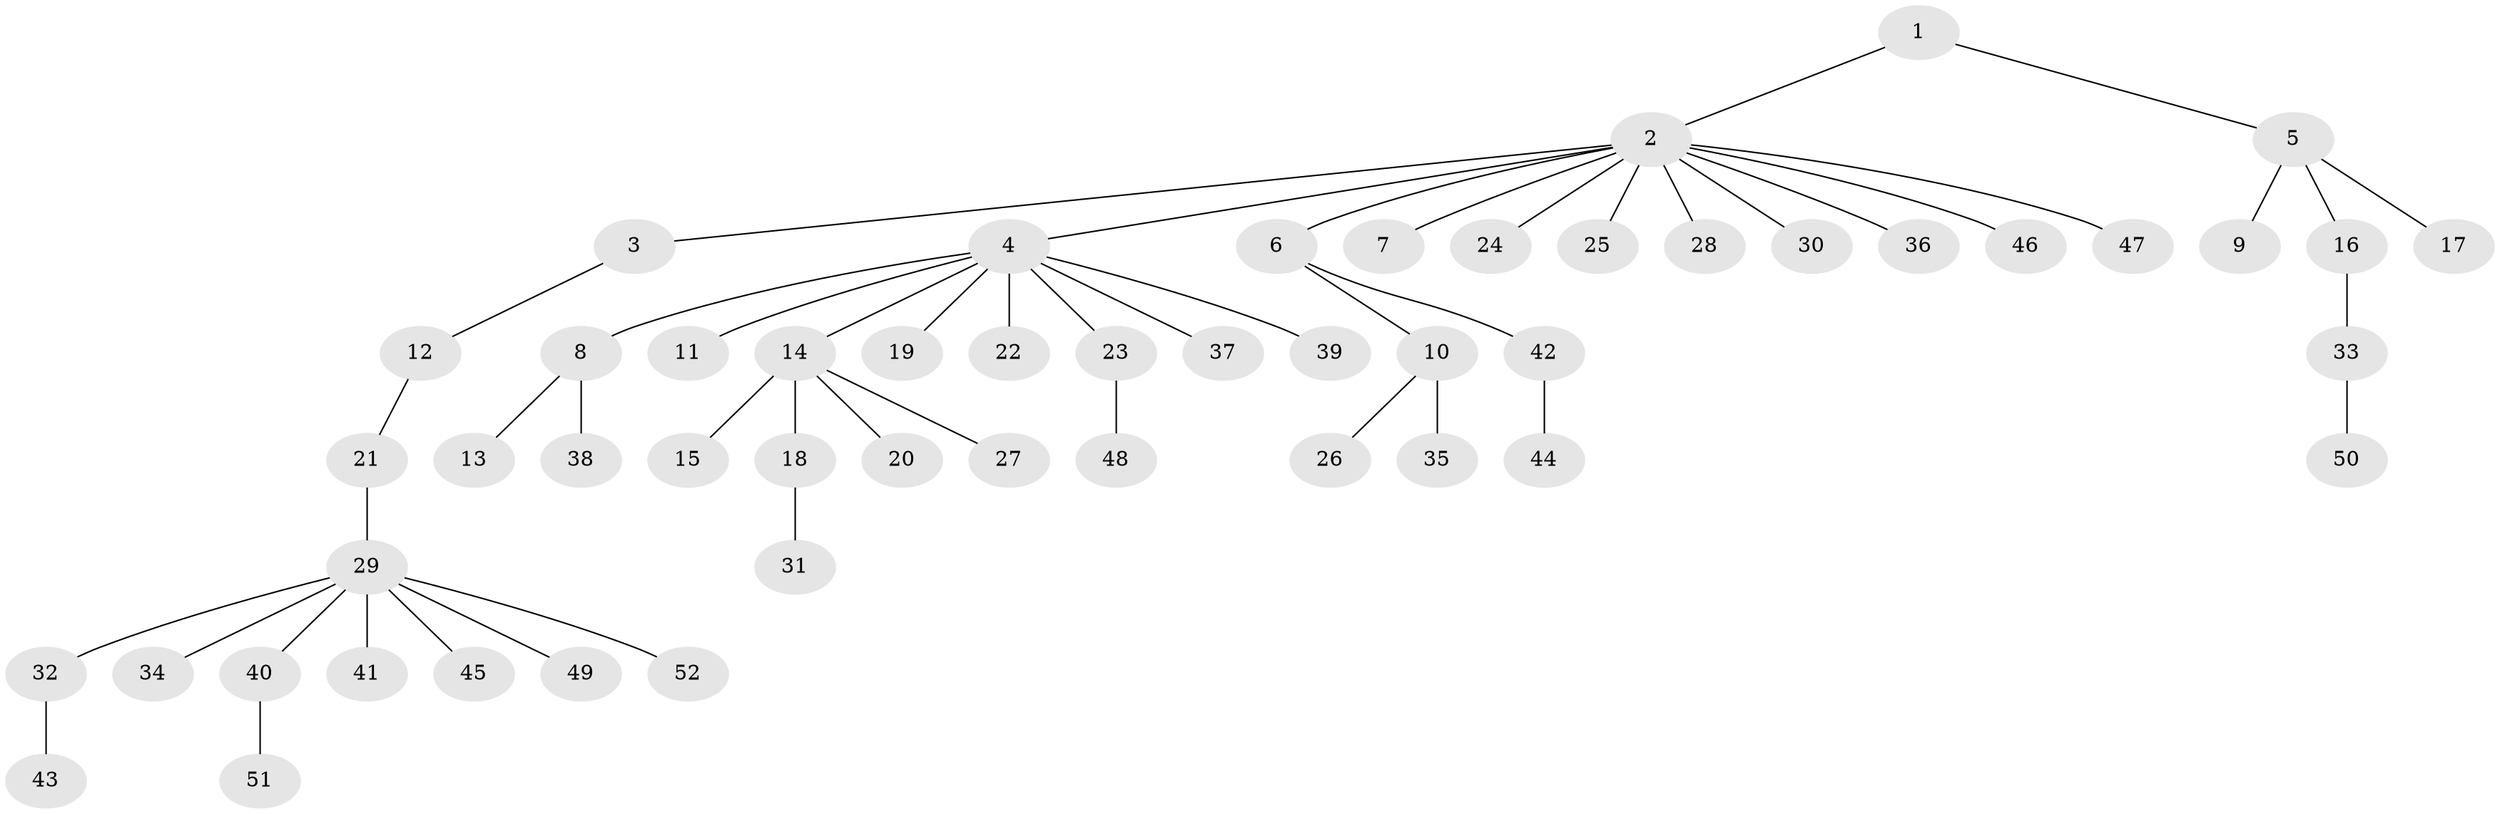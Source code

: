 // coarse degree distribution, {2: 0.13157894736842105, 11: 0.02631578947368421, 8: 0.02631578947368421, 4: 0.05263157894736842, 3: 0.02631578947368421, 1: 0.7105263157894737, 7: 0.02631578947368421}
// Generated by graph-tools (version 1.1) at 2025/23/03/03/25 07:23:49]
// undirected, 52 vertices, 51 edges
graph export_dot {
graph [start="1"]
  node [color=gray90,style=filled];
  1;
  2;
  3;
  4;
  5;
  6;
  7;
  8;
  9;
  10;
  11;
  12;
  13;
  14;
  15;
  16;
  17;
  18;
  19;
  20;
  21;
  22;
  23;
  24;
  25;
  26;
  27;
  28;
  29;
  30;
  31;
  32;
  33;
  34;
  35;
  36;
  37;
  38;
  39;
  40;
  41;
  42;
  43;
  44;
  45;
  46;
  47;
  48;
  49;
  50;
  51;
  52;
  1 -- 2;
  1 -- 5;
  2 -- 3;
  2 -- 4;
  2 -- 6;
  2 -- 7;
  2 -- 24;
  2 -- 25;
  2 -- 28;
  2 -- 30;
  2 -- 36;
  2 -- 46;
  2 -- 47;
  3 -- 12;
  4 -- 8;
  4 -- 11;
  4 -- 14;
  4 -- 19;
  4 -- 22;
  4 -- 23;
  4 -- 37;
  4 -- 39;
  5 -- 9;
  5 -- 16;
  5 -- 17;
  6 -- 10;
  6 -- 42;
  8 -- 13;
  8 -- 38;
  10 -- 26;
  10 -- 35;
  12 -- 21;
  14 -- 15;
  14 -- 18;
  14 -- 20;
  14 -- 27;
  16 -- 33;
  18 -- 31;
  21 -- 29;
  23 -- 48;
  29 -- 32;
  29 -- 34;
  29 -- 40;
  29 -- 41;
  29 -- 45;
  29 -- 49;
  29 -- 52;
  32 -- 43;
  33 -- 50;
  40 -- 51;
  42 -- 44;
}
